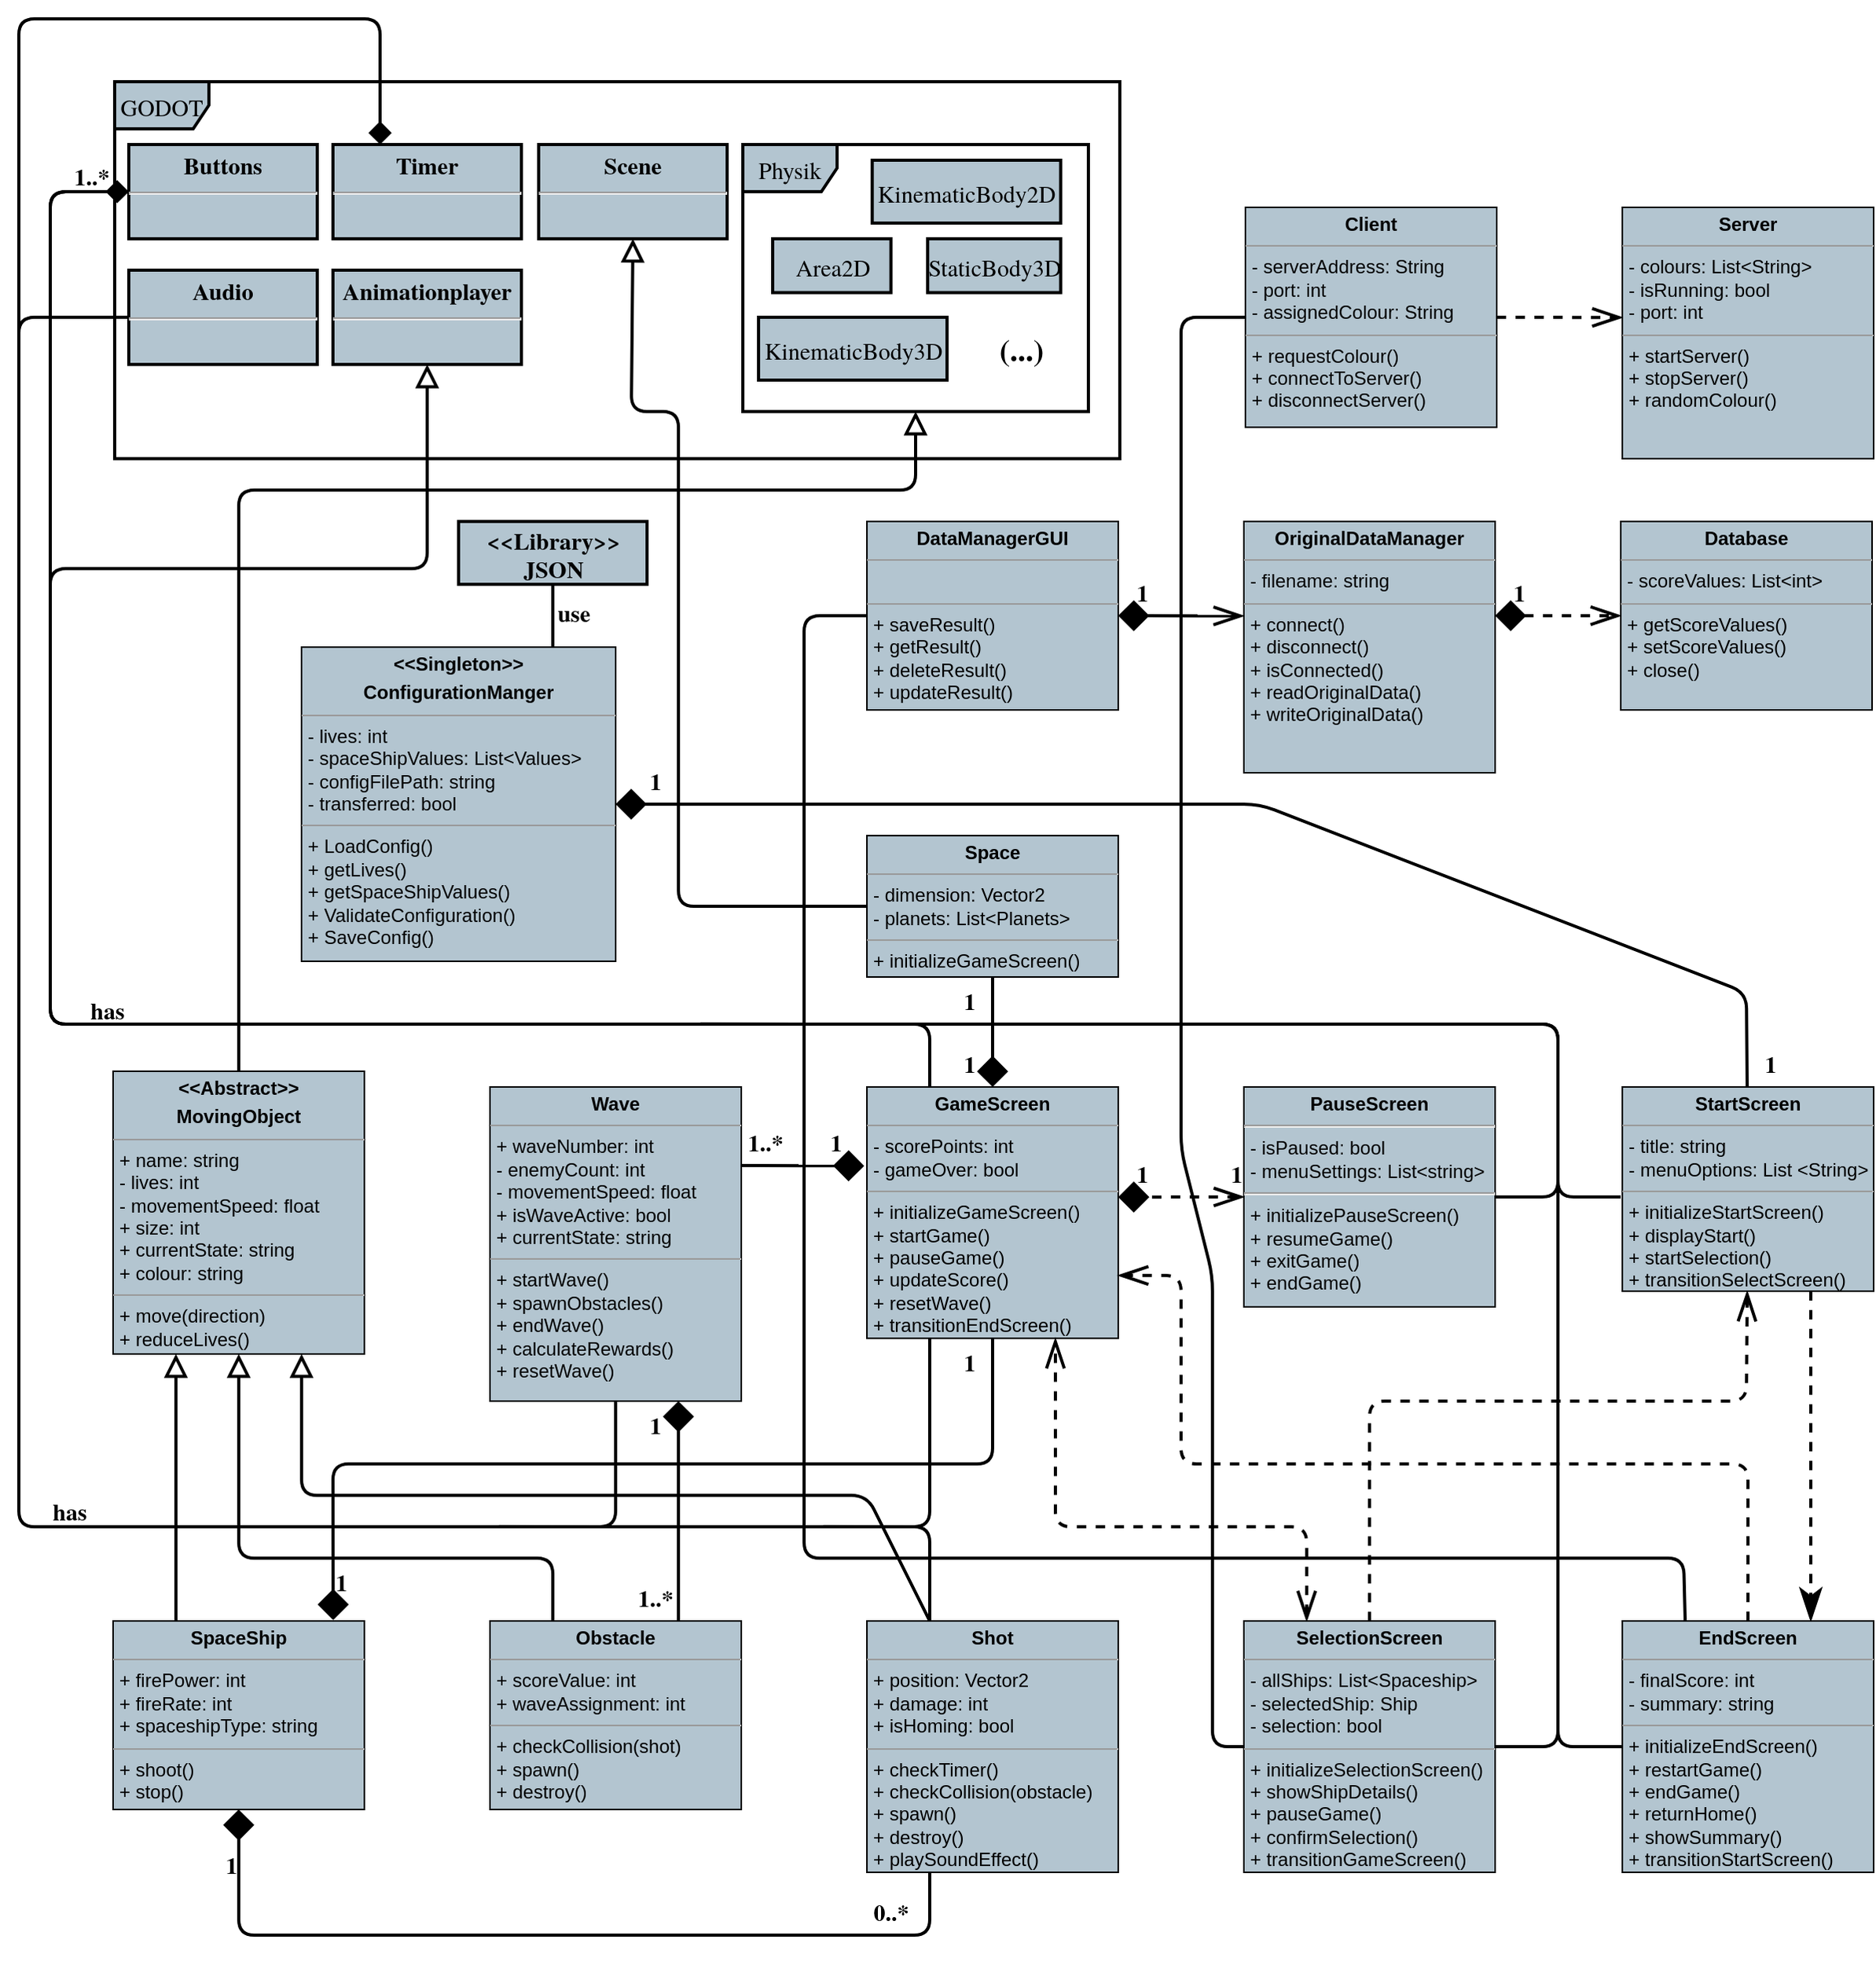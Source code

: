 <mxfile>
    <diagram id="O1C710dGgt9tuEfuA85E" name="Seite-1">
        <mxGraphModel dx="1326" dy="2043" grid="1" gridSize="10" guides="1" tooltips="1" connect="1" arrows="1" fold="1" page="1" pageScale="1" pageWidth="827" pageHeight="1169" background="#ffffff" math="0" shadow="0">
            <root>
                <mxCell id="0"/>
                <mxCell id="1" parent="0"/>
                <mxCell id="63" value="GODOT" style="shape=umlFrame;whiteSpace=wrap;html=1;strokeColor=#000000;strokeWidth=2;fontFamily=TeX Gyre Termes;fontSize=15;fontColor=#000000;fillColor=#b3c5d0;" parent="1" vertex="1">
                    <mxGeometry x="121" y="-680" width="640" height="240" as="geometry"/>
                </mxCell>
                <mxCell id="68" value="Physik" style="shape=umlFrame;whiteSpace=wrap;html=1;strokeColor=#000000;strokeWidth=2;fontFamily=TeX Gyre Termes;fontSize=15;fontColor=#000000;fillColor=#b3c5d0;" parent="63" vertex="1">
                    <mxGeometry x="400" y="40" width="220" height="170" as="geometry"/>
                </mxCell>
                <mxCell id="70" value="Area2D" style="html=1;strokeColor=#000000;strokeWidth=2;fontFamily=TeX Gyre Termes;fontSize=15;fontColor=#000000;fillColor=#b3c5d0;" parent="63" vertex="1">
                    <mxGeometry x="419.001" y="100.004" width="75.294" height="34.286" as="geometry"/>
                </mxCell>
                <mxCell id="72" value="StaticBody3D" style="html=1;strokeColor=#000000;strokeWidth=2;fontFamily=TeX Gyre Termes;fontSize=15;fontColor=#000000;fillColor=#b3c5d0;" parent="63" vertex="1">
                    <mxGeometry x="517.648" y="100.004" width="84.706" height="34.286" as="geometry"/>
                </mxCell>
                <mxCell id="77" value="&lt;font style=&quot;font-size: 20px;&quot;&gt;&lt;b&gt;(...)&lt;/b&gt;&lt;/font&gt;" style="text;html=1;align=center;verticalAlign=middle;resizable=0;points=[];autosize=1;strokeColor=none;fillColor=none;fontSize=15;fontFamily=TeX Gyre Termes;fontColor=#000000;" parent="63" vertex="1">
                    <mxGeometry x="552.345" y="149.997" width="50" height="40" as="geometry"/>
                </mxCell>
                <mxCell id="131" value="&lt;p style=&quot;margin: 4px 0px 0px; text-align: center;&quot;&gt;Buttons&lt;/p&gt;&lt;hr&gt;&lt;p style=&quot;margin:0px;margin-left:8px;&quot;&gt;&lt;br&gt;&lt;/p&gt;" style="verticalAlign=middle;align=center;overflow=fill;fontSize=15;fontFamily=TeX Gyre Termes;html=1;fillColor=#b3c5d0;strokeColor=#000000;fontColor=#000000;strokeWidth=2;fontStyle=1" parent="63" vertex="1">
                    <mxGeometry x="9" y="40" width="120" height="60" as="geometry"/>
                </mxCell>
                <mxCell id="129" value="&lt;p style=&quot;margin: 4px 0px 0px; text-align: center;&quot;&gt;Timer&lt;/p&gt;&lt;hr&gt;&lt;p style=&quot;margin:0px;margin-left:8px;&quot;&gt;&lt;br&gt;&lt;/p&gt;" style="verticalAlign=middle;align=center;overflow=fill;fontSize=15;fontFamily=TeX Gyre Termes;html=1;fillColor=#b3c5d0;strokeColor=#000000;fontColor=#000000;strokeWidth=2;fontStyle=1" parent="63" vertex="1">
                    <mxGeometry x="139" y="40" width="120" height="60" as="geometry"/>
                </mxCell>
                <mxCell id="128" value="&lt;p style=&quot;margin: 4px 0px 0px; text-align: center;&quot;&gt;Scene&lt;br&gt;&lt;/p&gt;&lt;hr&gt;&lt;p style=&quot;margin:0px;margin-left:8px;&quot;&gt;&lt;br&gt;&lt;/p&gt;" style="verticalAlign=middle;align=center;overflow=fill;fontSize=15;fontFamily=TeX Gyre Termes;html=1;fillColor=#b3c5d0;strokeColor=#000000;fontColor=#000000;strokeWidth=2;fontStyle=1" parent="63" vertex="1">
                    <mxGeometry x="270" y="40" width="120" height="60" as="geometry"/>
                </mxCell>
                <mxCell id="130" value="&lt;p style=&quot;margin: 4px 0px 0px; text-align: center;&quot;&gt;Audio&lt;/p&gt;&lt;hr&gt;&lt;p style=&quot;margin:0px;margin-left:8px;&quot;&gt;&lt;br&gt;&lt;/p&gt;" style="verticalAlign=middle;align=center;overflow=fill;fontSize=15;fontFamily=TeX Gyre Termes;html=1;fillColor=#b3c5d0;strokeColor=#000000;fontColor=#000000;strokeWidth=2;fontStyle=1" parent="63" vertex="1">
                    <mxGeometry x="9" y="120" width="120" height="60" as="geometry"/>
                </mxCell>
                <mxCell id="69" value="KinematicBody2D" style="html=1;strokeColor=#000000;strokeWidth=2;fontFamily=TeX Gyre Termes;fontSize=15;fontColor=#000000;fillColor=#b3c5d0;" parent="63" vertex="1">
                    <mxGeometry x="482.35" y="50" width="120" height="40" as="geometry"/>
                </mxCell>
                <mxCell id="74" value="KinematicBody3D" style="html=1;strokeColor=#000000;strokeWidth=2;fontFamily=TeX Gyre Termes;fontSize=15;fontColor=#000000;fillColor=#b3c5d0;" parent="63" vertex="1">
                    <mxGeometry x="410" y="150" width="120" height="40" as="geometry"/>
                </mxCell>
                <mxCell id="127" value="&lt;p style=&quot;margin: 4px 0px 0px; text-align: center;&quot;&gt;Animationplayer&lt;/p&gt;&lt;hr&gt;&lt;p style=&quot;margin:0px;margin-left:8px;&quot;&gt;&lt;br&gt;&lt;/p&gt;" style="verticalAlign=middle;align=center;overflow=fill;fontSize=15;fontFamily=TeX Gyre Termes;html=1;fillColor=#b3c5d0;strokeColor=#000000;fontColor=#000000;strokeWidth=2;fontStyle=1" parent="63" vertex="1">
                    <mxGeometry x="139" y="120" width="120" height="60" as="geometry"/>
                </mxCell>
                <mxCell id="18" style="edgeStyle=none;html=1;entryX=0.25;entryY=1;entryDx=0;entryDy=0;strokeColor=#000000;fontColor=#000000;endArrow=block;endFill=0;strokeWidth=2;endSize=10;exitX=0.25;exitY=0;exitDx=0;exitDy=0;" parent="1" source="14" target="16" edge="1">
                    <mxGeometry relative="1" as="geometry">
                        <Array as="points">
                            <mxPoint x="160" y="240"/>
                        </Array>
                    </mxGeometry>
                </mxCell>
                <mxCell id="56" style="edgeStyle=none;html=1;exitX=0.876;exitY=-0.005;exitDx=0;exitDy=0;entryX=0.5;entryY=1;entryDx=0;entryDy=0;strokeColor=#000000;strokeWidth=2;fontFamily=TeX Gyre Termes;fontSize=15;fontColor=#000000;startArrow=diamond;startFill=1;endArrow=none;endFill=0;startSize=15;endSize=15;exitPerimeter=0;" parent="1" source="14" target="39" edge="1">
                    <mxGeometry relative="1" as="geometry">
                        <Array as="points">
                            <mxPoint x="260" y="200"/>
                            <mxPoint x="680" y="200"/>
                        </Array>
                    </mxGeometry>
                </mxCell>
                <mxCell id="14" value="&lt;p style=&quot;margin:0px;margin-top:4px;text-align:center;&quot;&gt;&lt;b&gt;SpaceShip&lt;/b&gt;&lt;/p&gt;&lt;hr size=&quot;1&quot;&gt;&lt;p style=&quot;margin:0px;margin-left:4px;&quot;&gt;&lt;span style=&quot;background-color: initial;&quot;&gt;+ firePower: int&lt;/span&gt;&lt;br&gt;&lt;/p&gt;&lt;p style=&quot;margin:0px;margin-left:4px;&quot;&gt;+ fireRate: int&lt;/p&gt;&lt;p style=&quot;margin:0px;margin-left:4px;&quot;&gt;+ spaceshipType: string&lt;/p&gt;&lt;hr size=&quot;1&quot;&gt;&lt;p style=&quot;margin:0px;margin-left:4px;&quot;&gt;&lt;span style=&quot;background-color: initial;&quot;&gt;+ shoot()&lt;/span&gt;&lt;br&gt;&lt;/p&gt;&lt;p style=&quot;margin:0px;margin-left:4px;&quot;&gt;+ stop()&lt;/p&gt;&lt;p style=&quot;margin:0px;margin-left:4px;&quot;&gt;&lt;br&gt;&lt;/p&gt;" style="verticalAlign=top;align=left;overflow=fill;fontSize=12;fontFamily=Helvetica;html=1;strokeColor=#000000;fontColor=#000000;fillColor=#b3c5d0;" parent="1" vertex="1">
                    <mxGeometry x="120" y="300" width="160" height="120" as="geometry"/>
                </mxCell>
                <mxCell id="94" style="edgeStyle=none;html=1;strokeColor=#000000;strokeWidth=2;fontFamily=Helvetica;fontSize=11;fontColor=#000000;startArrow=none;startFill=0;endArrow=block;endFill=0;startSize=15;endSize=10;" parent="1" source="16" target="68" edge="1">
                    <mxGeometry relative="1" as="geometry">
                        <mxPoint x="590" y="-410" as="targetPoint"/>
                        <Array as="points">
                            <mxPoint x="200" y="-420"/>
                            <mxPoint x="631" y="-420"/>
                        </Array>
                    </mxGeometry>
                </mxCell>
                <mxCell id="16" value="&lt;p style=&quot;margin:0px;margin-top:4px;text-align:center;&quot;&gt;&lt;b&gt;&amp;lt;&amp;lt;Abstract&amp;gt;&amp;gt;&lt;/b&gt;&lt;/p&gt;&lt;p style=&quot;margin:0px;margin-top:4px;text-align:center;&quot;&gt;&lt;b&gt;MovingObject&lt;/b&gt;&lt;b&gt;&lt;br&gt;&lt;/b&gt;&lt;/p&gt;&lt;hr size=&quot;1&quot;&gt;&lt;p style=&quot;margin:0px;margin-left:4px;&quot;&gt;+ name: string&lt;/p&gt;&lt;p style=&quot;margin:0px;margin-left:4px;&quot;&gt;- lives: int&lt;/p&gt;&lt;p style=&quot;margin:0px;margin-left:4px;&quot;&gt;- movementSpeed: float&lt;/p&gt;&lt;p style=&quot;margin:0px;margin-left:4px;&quot;&gt;+ size: int&lt;/p&gt;&lt;p style=&quot;margin:0px;margin-left:4px;&quot;&gt;+ currentState: string&lt;/p&gt;&lt;p style=&quot;margin:0px;margin-left:4px;&quot;&gt;+ colour: string&lt;/p&gt;&lt;hr size=&quot;1&quot;&gt;&lt;p style=&quot;margin:0px;margin-left:4px;&quot;&gt;+ move(direction)&lt;/p&gt;&lt;p style=&quot;margin:0px;margin-left:4px;&quot;&gt;+ reduceLives()&lt;/p&gt;" style="verticalAlign=top;align=left;overflow=fill;fontSize=12;fontFamily=Helvetica;html=1;strokeColor=#000000;fontColor=#000000;fillColor=#b3c5d0;" parent="1" vertex="1">
                    <mxGeometry x="120" y="-50" width="160" height="180" as="geometry"/>
                </mxCell>
                <mxCell id="38" style="edgeStyle=none;html=1;exitX=0.75;exitY=0;exitDx=0;exitDy=0;entryX=0.75;entryY=1;entryDx=0;entryDy=0;strokeColor=#000000;strokeWidth=2;fontFamily=TeX Gyre Termes;fontSize=15;fontColor=#000000;endArrow=diamond;endFill=1;startSize=6;endSize=15;" parent="1" source="19" target="25" edge="1">
                    <mxGeometry relative="1" as="geometry"/>
                </mxCell>
                <mxCell id="19" value="&lt;p style=&quot;margin:0px;margin-top:4px;text-align:center;&quot;&gt;&lt;b&gt;Obstacle&lt;/b&gt;&lt;/p&gt;&lt;hr size=&quot;1&quot;&gt;&lt;p style=&quot;margin:0px;margin-left:4px;&quot;&gt;&lt;span style=&quot;background-color: initial;&quot;&gt;+ scoreValue: int&lt;br&gt;&lt;/span&gt;&lt;/p&gt;&lt;p style=&quot;margin:0px;margin-left:4px;&quot;&gt;&lt;span style=&quot;background-color: initial;&quot;&gt;+ waveAssignment: int&lt;/span&gt;&lt;/p&gt;&lt;hr size=&quot;1&quot;&gt;&lt;p style=&quot;margin:0px;margin-left:4px;&quot;&gt;&lt;span style=&quot;background-color: initial;&quot;&gt;+ checkCollision(shot)&lt;/span&gt;&lt;/p&gt;&lt;p style=&quot;margin:0px;margin-left:4px;&quot;&gt;+ spawn()&lt;/p&gt;&lt;p style=&quot;margin:0px;margin-left:4px;&quot;&gt;+ destroy()&lt;/p&gt;" style="verticalAlign=top;align=left;overflow=fill;fontSize=12;fontFamily=Helvetica;html=1;strokeColor=#000000;fontColor=#000000;fillColor=#b3c5d0;" parent="1" vertex="1">
                    <mxGeometry x="360" y="300" width="160" height="120" as="geometry"/>
                </mxCell>
                <mxCell id="20" style="edgeStyle=none;html=1;entryX=0.5;entryY=1;entryDx=0;entryDy=0;strokeColor=#000000;fontColor=#000000;endArrow=block;endFill=0;strokeWidth=2;endSize=10;exitX=0.25;exitY=0;exitDx=0;exitDy=0;" parent="1" source="19" target="16" edge="1">
                    <mxGeometry relative="1" as="geometry">
                        <mxPoint x="340" y="290" as="sourcePoint"/>
                        <mxPoint x="460" y="140" as="targetPoint"/>
                        <Array as="points">
                            <mxPoint x="400" y="260"/>
                            <mxPoint x="200" y="260"/>
                        </Array>
                    </mxGeometry>
                </mxCell>
                <mxCell id="22" style="edgeStyle=none;html=1;entryX=0.75;entryY=1;entryDx=0;entryDy=0;strokeColor=#000000;strokeWidth=2;fontColor=#000000;endArrow=block;endFill=0;endSize=10;exitX=0.25;exitY=0;exitDx=0;exitDy=0;" parent="1" source="21" target="16" edge="1">
                    <mxGeometry relative="1" as="geometry">
                        <Array as="points">
                            <mxPoint x="600" y="220"/>
                            <mxPoint x="440" y="220"/>
                            <mxPoint x="240" y="220"/>
                        </Array>
                    </mxGeometry>
                </mxCell>
                <mxCell id="23" style="edgeStyle=none;html=1;exitX=0.25;exitY=1;exitDx=0;exitDy=0;entryX=0.5;entryY=1;entryDx=0;entryDy=0;strokeColor=#000000;strokeWidth=2;fontColor=#000000;endArrow=diamond;endFill=1;endSize=15;startSize=6;" parent="1" source="21" target="14" edge="1">
                    <mxGeometry relative="1" as="geometry">
                        <Array as="points">
                            <mxPoint x="640" y="500"/>
                            <mxPoint x="200" y="500"/>
                            <mxPoint x="200" y="450"/>
                        </Array>
                    </mxGeometry>
                </mxCell>
                <mxCell id="102" style="edgeStyle=none;html=1;exitX=0.25;exitY=0;exitDx=0;exitDy=0;entryX=0.25;entryY=0;entryDx=0;entryDy=0;strokeColor=#000000;strokeWidth=2;fontFamily=Helvetica;fontSize=11;fontColor=#000000;startArrow=none;startFill=0;endArrow=diamond;endFill=1;startSize=15;endSize=10;" parent="1" source="21" target="129" edge="1">
                    <mxGeometry relative="1" as="geometry">
                        <Array as="points">
                            <mxPoint x="640" y="240"/>
                            <mxPoint x="60" y="240"/>
                            <mxPoint x="60" y="-720"/>
                            <mxPoint x="290" y="-720"/>
                        </Array>
                        <mxPoint x="320" y="-640" as="targetPoint"/>
                    </mxGeometry>
                </mxCell>
                <mxCell id="21" value="&lt;p style=&quot;margin:0px;margin-top:4px;text-align:center;&quot;&gt;&lt;b&gt;Shot&lt;/b&gt;&lt;/p&gt;&lt;hr size=&quot;1&quot;&gt;&lt;p style=&quot;margin:0px;margin-left:4px;&quot;&gt;&lt;span style=&quot;background-color: initial;&quot;&gt;+ position: Vector2&lt;br&gt;&lt;/span&gt;&lt;/p&gt;&lt;p style=&quot;margin:0px;margin-left:4px;&quot;&gt;&lt;span style=&quot;background-color: initial;&quot;&gt;+ damage: int&lt;/span&gt;&lt;/p&gt;&lt;p style=&quot;margin:0px;margin-left:4px;&quot;&gt;+ isHoming: bool&lt;/p&gt;&lt;hr size=&quot;1&quot;&gt;&lt;p style=&quot;margin:0px;margin-left:4px;&quot;&gt;&lt;span style=&quot;background-color: initial;&quot;&gt;+ checkTimer()&lt;/span&gt;&lt;/p&gt;&lt;p style=&quot;margin:0px;margin-left:4px;&quot;&gt;&lt;span style=&quot;background-color: initial;&quot;&gt;+ checkCollision(obstacle)&lt;/span&gt;&lt;/p&gt;&lt;p style=&quot;margin:0px;margin-left:4px;&quot;&gt;+ spawn()&lt;/p&gt;&lt;p style=&quot;margin:0px;margin-left:4px;&quot;&gt;+ destroy()&lt;/p&gt;&lt;p style=&quot;margin:0px;margin-left:4px;&quot;&gt;+ playSoundEffect()&lt;/p&gt;" style="verticalAlign=top;align=left;overflow=fill;fontSize=12;fontFamily=Helvetica;html=1;strokeColor=#000000;fontColor=#000000;fillColor=#b3c5d0;" parent="1" vertex="1">
                    <mxGeometry x="600" y="300" width="160" height="160" as="geometry"/>
                </mxCell>
                <mxCell id="54" style="edgeStyle=none;html=1;exitX=1;exitY=0.25;exitDx=0;exitDy=0;entryX=-0.011;entryY=0.314;entryDx=0;entryDy=0;entryPerimeter=0;strokeColor=#000000;strokeWidth=2;fontFamily=TeX Gyre Termes;fontSize=15;fontColor=#000000;startArrow=none;startFill=0;endArrow=diamond;endFill=1;startSize=15;endSize=15;" parent="1" source="25" target="39" edge="1">
                    <mxGeometry relative="1" as="geometry"/>
                </mxCell>
                <mxCell id="111" style="edgeStyle=none;html=1;entryX=0.527;entryY=0.941;entryDx=0;entryDy=0;entryPerimeter=0;endArrow=none;strokeColor=#000000;fontColor=#000000;strokeWidth=2;startArrow=none;startFill=0;endFill=0;startSize=15;endSize=10;" parent="1" source="25" target="102" edge="1">
                    <mxGeometry relative="1" as="geometry">
                        <Array as="points">
                            <mxPoint x="440" y="240"/>
                        </Array>
                    </mxGeometry>
                </mxCell>
                <mxCell id="25" value="&lt;p style=&quot;margin:0px;margin-top:4px;text-align:center;&quot;&gt;&lt;b&gt;Wave&lt;/b&gt;&lt;/p&gt;&lt;hr size=&quot;1&quot;&gt;&lt;p style=&quot;margin:0px;margin-left:4px;&quot;&gt;&lt;span style=&quot;background-color: initial;&quot;&gt;+ waveNumber: int&lt;/span&gt;&lt;/p&gt;&lt;p style=&quot;margin:0px;margin-left:4px;&quot;&gt;&lt;span style=&quot;background-color: initial;&quot;&gt;- enemyCount: int&lt;/span&gt;&lt;br&gt;&lt;/p&gt;&lt;p style=&quot;margin:0px;margin-left:4px;&quot;&gt;- movementSpeed: float&lt;/p&gt;&lt;p style=&quot;margin:0px;margin-left:4px;&quot;&gt;+ isWaveActive: bool&lt;/p&gt;&lt;p style=&quot;margin:0px;margin-left:4px;&quot;&gt;+ currentState: string&lt;/p&gt;&lt;hr size=&quot;1&quot;&gt;&lt;p style=&quot;margin:0px;margin-left:4px;&quot;&gt;+ startWave()&lt;/p&gt;&lt;p style=&quot;margin:0px;margin-left:4px;&quot;&gt;+ spawnObstacles()&lt;/p&gt;&lt;p style=&quot;margin:0px;margin-left:4px;&quot;&gt;+ endWave()&lt;/p&gt;&lt;p style=&quot;margin:0px;margin-left:4px;&quot;&gt;+&amp;nbsp;calculateRewards()&lt;/p&gt;&lt;p style=&quot;margin:0px;margin-left:4px;&quot;&gt;+ resetWave()&lt;/p&gt;" style="verticalAlign=top;align=left;overflow=fill;fontSize=12;fontFamily=Helvetica;html=1;strokeColor=#000000;fontColor=#000000;fillColor=#b3c5d0;" parent="1" vertex="1">
                    <mxGeometry x="360" y="-40" width="160" height="200" as="geometry"/>
                </mxCell>
                <mxCell id="34" value="&lt;font style=&quot;font-size: 15px;&quot;&gt;1..*&lt;/font&gt;" style="text;html=1;align=center;verticalAlign=middle;resizable=0;points=[];autosize=1;strokeColor=none;fillColor=none;fontColor=#000000;fontFamily=TeX Gyre Termes;fontStyle=1;strokeWidth=14;" parent="1" vertex="1">
                    <mxGeometry x="440" y="270" width="50" height="30" as="geometry"/>
                </mxCell>
                <mxCell id="35" value="&lt;font style=&quot;font-size: 15px;&quot;&gt;0..*&lt;/font&gt;" style="text;html=1;align=center;verticalAlign=middle;resizable=0;points=[];autosize=1;strokeColor=none;fillColor=none;fontColor=#000000;fontFamily=TeX Gyre Termes;fontStyle=1;strokeWidth=14;" parent="1" vertex="1">
                    <mxGeometry x="590" y="470" width="50" height="30" as="geometry"/>
                </mxCell>
                <mxCell id="36" value="&lt;font style=&quot;font-size: 15px;&quot;&gt;1&lt;/font&gt;" style="text;html=1;align=center;verticalAlign=middle;resizable=0;points=[];autosize=1;strokeColor=none;fillColor=none;fontColor=#000000;fontFamily=TeX Gyre Termes;fontStyle=1;strokeWidth=14;" parent="1" vertex="1">
                    <mxGeometry x="180" y="440" width="30" height="30" as="geometry"/>
                </mxCell>
                <mxCell id="100" style="edgeStyle=none;html=1;exitX=0.25;exitY=0;exitDx=0;exitDy=0;entryX=0.414;entryY=0.828;entryDx=0;entryDy=0;entryPerimeter=0;strokeColor=#000000;strokeWidth=2;fontFamily=TeX Gyre Termes;fontSize=12;fontColor=#000000;startArrow=none;startFill=0;endArrow=none;endFill=0;startSize=15;endSize=15;" parent="1" source="39" target="97" edge="1">
                    <mxGeometry relative="1" as="geometry">
                        <Array as="points">
                            <mxPoint x="640" y="-80"/>
                        </Array>
                    </mxGeometry>
                </mxCell>
                <mxCell id="112" style="edgeStyle=none;html=1;exitX=0.25;exitY=1;exitDx=0;exitDy=0;entryX=0.883;entryY=0.941;entryDx=0;entryDy=0;entryPerimeter=0;endArrow=none;strokeColor=#000000;fontColor=#000000;strokeWidth=2;startArrow=none;startFill=0;endFill=0;startSize=15;endSize=10;" parent="1" source="39" target="102" edge="1">
                    <mxGeometry relative="1" as="geometry">
                        <Array as="points">
                            <mxPoint x="640" y="240"/>
                        </Array>
                    </mxGeometry>
                </mxCell>
                <mxCell id="39" value="&lt;p style=&quot;margin:0px;margin-top:4px;text-align:center;&quot;&gt;&lt;b&gt;GameScreen&lt;/b&gt;&lt;/p&gt;&lt;hr size=&quot;1&quot;&gt;&lt;p style=&quot;margin:0px;margin-left:4px;&quot;&gt;- scorePoints: int&lt;/p&gt;&lt;p style=&quot;margin:0px;margin-left:4px;&quot;&gt;- gameOver: bool&lt;/p&gt;&lt;hr size=&quot;1&quot;&gt;&lt;p style=&quot;margin:0px;margin-left:4px;&quot;&gt;+ initializeGameScreen()&lt;/p&gt;&lt;p style=&quot;margin:0px;margin-left:4px;&quot;&gt;+ startGame()&lt;/p&gt;&lt;p style=&quot;margin:0px;margin-left:4px;&quot;&gt;+ pauseGame()&lt;/p&gt;&lt;p style=&quot;margin:0px;margin-left:4px;&quot;&gt;+&amp;nbsp;updateScore()&lt;/p&gt;&lt;p style=&quot;margin:0px;margin-left:4px;&quot;&gt;+ resetWave()&lt;/p&gt;&lt;p style=&quot;margin:0px;margin-left:4px;&quot;&gt;+ transitionEndScreen()&lt;br&gt;&lt;/p&gt;" style="verticalAlign=top;align=left;overflow=fill;fontSize=12;fontFamily=Helvetica;html=1;strokeColor=#000000;fontColor=#000000;fillColor=#b3c5d0;" parent="1" vertex="1">
                    <mxGeometry x="600" y="-40" width="160" height="160" as="geometry"/>
                </mxCell>
                <mxCell id="53" style="edgeStyle=none;html=1;entryX=0.5;entryY=0;entryDx=0;entryDy=0;strokeColor=#000000;strokeWidth=2;fontFamily=TeX Gyre Termes;fontSize=15;fontColor=#000000;startArrow=none;startFill=0;endArrow=diamond;endFill=1;startSize=15;endSize=15;" parent="1" source="40" target="39" edge="1">
                    <mxGeometry relative="1" as="geometry"/>
                </mxCell>
                <mxCell id="92" style="edgeStyle=none;html=1;entryX=0.5;entryY=1;entryDx=0;entryDy=0;strokeColor=#000000;strokeWidth=2;fontFamily=Helvetica;fontSize=11;fontColor=#000000;startArrow=none;startFill=0;endArrow=block;endFill=0;startSize=15;endSize=10;exitX=0;exitY=0.5;exitDx=0;exitDy=0;" parent="1" source="40" target="128" edge="1">
                    <mxGeometry relative="1" as="geometry">
                        <Array as="points">
                            <mxPoint x="480" y="-155"/>
                            <mxPoint x="480" y="-470"/>
                            <mxPoint x="450" y="-470"/>
                        </Array>
                        <mxPoint x="451.651" y="-510" as="targetPoint"/>
                    </mxGeometry>
                </mxCell>
                <mxCell id="40" value="&lt;p style=&quot;margin:0px;margin-top:4px;text-align:center;&quot;&gt;&lt;b&gt;Space&lt;/b&gt;&lt;/p&gt;&lt;hr size=&quot;1&quot;&gt;&lt;p style=&quot;margin:0px;margin-left:4px;&quot;&gt;- dimension: Vector2&lt;/p&gt;&lt;p style=&quot;margin:0px;margin-left:4px;&quot;&gt;- planets: List&amp;lt;Planets&amp;gt;&lt;br&gt;&lt;/p&gt;&lt;hr size=&quot;1&quot;&gt;&lt;p style=&quot;margin:0px;margin-left:4px;&quot;&gt;+ initializeGameScreen()&lt;/p&gt;&lt;p style=&quot;margin:0px;margin-left:4px;&quot;&gt;&lt;br&gt;&lt;/p&gt;" style="verticalAlign=top;align=left;overflow=fill;fontSize=12;fontFamily=Helvetica;html=1;strokeColor=#000000;fontColor=#000000;fillColor=#b3c5d0;" parent="1" vertex="1">
                    <mxGeometry x="600" y="-200" width="160" height="90" as="geometry"/>
                </mxCell>
                <mxCell id="46" style="html=1;exitX=1;exitY=0.5;exitDx=0;exitDy=0;entryX=-0.001;entryY=0.376;entryDx=0;entryDy=0;strokeColor=#000000;strokeWidth=2;fontFamily=TeX Gyre Termes;fontSize=15;fontColor=#000000;endArrow=openThin;endFill=0;startSize=15;endSize=15;startArrow=diamond;startFill=1;entryPerimeter=0;" parent="1" source="41" target="42" edge="1">
                    <mxGeometry relative="1" as="geometry"/>
                </mxCell>
                <mxCell id="109" style="edgeStyle=none;html=1;exitX=0;exitY=0.5;exitDx=0;exitDy=0;entryX=0.25;entryY=0;entryDx=0;entryDy=0;strokeColor=#000000;strokeWidth=2;fontFamily=TeX Gyre Termes;fontSize=12;fontColor=#000000;startArrow=none;startFill=0;endArrow=none;endFill=0;startSize=15;endSize=15;" parent="1" source="41" target="80" edge="1">
                    <mxGeometry relative="1" as="geometry">
                        <Array as="points">
                            <mxPoint x="560" y="-340"/>
                            <mxPoint x="560" y="260"/>
                            <mxPoint x="1120" y="260"/>
                        </Array>
                    </mxGeometry>
                </mxCell>
                <mxCell id="41" value="&lt;p style=&quot;margin:0px;margin-top:4px;text-align:center;&quot;&gt;&lt;b&gt;DataManagerGUI&lt;/b&gt;&lt;/p&gt;&lt;hr size=&quot;1&quot;&gt;&lt;p style=&quot;margin:0px;margin-left:4px;&quot;&gt;&lt;br&gt;&lt;/p&gt;&lt;hr size=&quot;1&quot;&gt;&lt;p style=&quot;margin:0px;margin-left:4px;&quot;&gt;+ saveResult()&lt;/p&gt;&lt;p style=&quot;margin:0px;margin-left:4px;&quot;&gt;+ getResult()&lt;/p&gt;&lt;p style=&quot;margin:0px;margin-left:4px;&quot;&gt;+ deleteResult()&lt;/p&gt;&lt;p style=&quot;margin:0px;margin-left:4px;&quot;&gt;+ updateResult()&lt;/p&gt;" style="verticalAlign=top;align=left;overflow=fill;fontSize=12;fontFamily=Helvetica;html=1;strokeColor=#000000;fontColor=#000000;fillColor=#b3c5d0;" parent="1" vertex="1">
                    <mxGeometry x="600" y="-400" width="160" height="120" as="geometry"/>
                </mxCell>
                <mxCell id="44" style="edgeStyle=none;html=1;exitX=1;exitY=0.375;exitDx=0;exitDy=0;entryX=0;entryY=0.5;entryDx=0;entryDy=0;strokeColor=#000000;strokeWidth=2;fontFamily=TeX Gyre Termes;fontSize=15;fontColor=#000000;endArrow=openThin;endFill=0;startSize=15;endSize=15;dashed=1;startArrow=diamond;startFill=1;exitPerimeter=0;" parent="1" source="42" target="43" edge="1">
                    <mxGeometry relative="1" as="geometry"/>
                </mxCell>
                <mxCell id="42" value="&lt;p style=&quot;margin:0px;margin-top:4px;text-align:center;&quot;&gt;&lt;b&gt;OriginalDataManager&lt;/b&gt;&lt;/p&gt;&lt;hr size=&quot;1&quot;&gt;&lt;p style=&quot;margin:0px;margin-left:4px;&quot;&gt;- filename: string&lt;/p&gt;&lt;hr size=&quot;1&quot;&gt;&lt;p style=&quot;margin:0px;margin-left:4px;&quot;&gt;+ connect()&lt;/p&gt;&lt;p style=&quot;margin:0px;margin-left:4px;&quot;&gt;+ disconnect()&lt;/p&gt;&lt;p style=&quot;margin:0px;margin-left:4px;&quot;&gt;+ isConnected()&lt;/p&gt;&lt;p style=&quot;margin:0px;margin-left:4px;&quot;&gt;+ readOriginalData()&lt;/p&gt;&lt;p style=&quot;margin:0px;margin-left:4px;&quot;&gt;+ writeOriginalData()&lt;/p&gt;" style="verticalAlign=top;align=left;overflow=fill;fontSize=12;fontFamily=Helvetica;html=1;strokeColor=#000000;fontColor=#000000;fillColor=#b3c5d0;" parent="1" vertex="1">
                    <mxGeometry x="840" y="-400" width="160" height="160" as="geometry"/>
                </mxCell>
                <mxCell id="43" value="&lt;p style=&quot;margin:0px;margin-top:4px;text-align:center;&quot;&gt;&lt;b&gt;Database&lt;/b&gt;&lt;/p&gt;&lt;hr size=&quot;1&quot;&gt;&lt;p style=&quot;margin:0px;margin-left:4px;&quot;&gt;- scoreValues: List&amp;lt;int&amp;gt;&lt;/p&gt;&lt;hr size=&quot;1&quot;&gt;&lt;p style=&quot;margin:0px;margin-left:4px;&quot;&gt;+ getScoreValues()&lt;/p&gt;&lt;p style=&quot;margin:0px;margin-left:4px;&quot;&gt;+ setScoreValues()&lt;/p&gt;&lt;p style=&quot;margin:0px;margin-left:4px;&quot;&gt;+ close()&lt;/p&gt;" style="verticalAlign=top;align=left;overflow=fill;fontSize=12;fontFamily=Helvetica;html=1;strokeColor=#000000;fontColor=#000000;fillColor=#b3c5d0;" parent="1" vertex="1">
                    <mxGeometry x="1080" y="-400" width="160" height="120" as="geometry"/>
                </mxCell>
                <mxCell id="50" style="edgeStyle=none;html=1;strokeColor=#000000;strokeWidth=2;fontFamily=TeX Gyre Termes;fontSize=15;fontColor=#000000;startArrow=openThin;startFill=0;endArrow=diamond;endFill=1;startSize=15;endSize=15;entryX=1;entryY=0.438;entryDx=0;entryDy=0;entryPerimeter=0;dashed=1;" parent="1" source="49" target="39" edge="1">
                    <mxGeometry relative="1" as="geometry">
                        <mxPoint x="770" y="50" as="targetPoint"/>
                    </mxGeometry>
                </mxCell>
                <mxCell id="95" style="edgeStyle=none;html=1;strokeColor=#000000;strokeWidth=2;fontFamily=Helvetica;fontSize=11;fontColor=#000000;startArrow=none;startFill=0;endArrow=none;endFill=0;startSize=15;endSize=10;" parent="1" source="49" edge="1">
                    <mxGeometry relative="1" as="geometry">
                        <Array as="points">
                            <mxPoint x="1040" y="30"/>
                            <mxPoint x="1040" y="-80"/>
                            <mxPoint x="80" y="-80"/>
                            <mxPoint x="80" y="-610"/>
                        </Array>
                        <mxPoint x="130" y="-610" as="targetPoint"/>
                    </mxGeometry>
                </mxCell>
                <mxCell id="49" value="&lt;p style=&quot;margin: 4px 0px 0px; text-align: center; font-size: 12px;&quot;&gt;&lt;b style=&quot;font-size: 12px;&quot;&gt;PauseScreen&lt;/b&gt;&lt;/p&gt;&lt;hr style=&quot;font-size: 12px;&quot;&gt;&lt;p style=&quot;margin: 0px 0px 0px 4px; font-size: 12px;&quot;&gt;- isPaused: bool&lt;/p&gt;&lt;p style=&quot;margin: 0px 0px 0px 4px; font-size: 12px;&quot;&gt;- menuSettings: List&amp;lt;string&amp;gt;&lt;/p&gt;&lt;hr style=&quot;font-size: 12px;&quot;&gt;&lt;p style=&quot;margin: 0px 0px 0px 4px; font-size: 12px;&quot;&gt;+ initializePauseScreen()&lt;/p&gt;&lt;p style=&quot;margin: 0px 0px 0px 4px; font-size: 12px;&quot;&gt;+ resumeGame()&lt;/p&gt;&lt;p style=&quot;margin: 0px 0px 0px 4px; font-size: 12px;&quot;&gt;+ exitGame()&lt;/p&gt;&lt;p style=&quot;margin: 0px 0px 0px 4px; font-size: 12px;&quot;&gt;+&amp;nbsp;endGame()&lt;/p&gt;" style="verticalAlign=top;align=left;overflow=fill;fontSize=12;fontFamily=Helvetica;html=1;strokeColor=#000000;fontColor=#000000;fillColor=#b3c5d0;" parent="1" vertex="1">
                    <mxGeometry x="840" y="-40" width="160" height="140" as="geometry"/>
                </mxCell>
                <mxCell id="51" value="&lt;font style=&quot;font-size: 15px;&quot;&gt;1&lt;/font&gt;" style="text;html=1;align=center;verticalAlign=middle;resizable=0;points=[];autosize=1;strokeColor=none;fillColor=none;fontColor=#000000;fontFamily=TeX Gyre Termes;fontStyle=1;strokeWidth=14;" parent="1" vertex="1">
                    <mxGeometry x="820" width="30" height="30" as="geometry"/>
                </mxCell>
                <mxCell id="52" value="&lt;font style=&quot;font-size: 15px;&quot;&gt;1&lt;/font&gt;" style="text;html=1;align=center;verticalAlign=middle;resizable=0;points=[];autosize=1;strokeColor=none;fillColor=none;fontColor=#000000;fontFamily=TeX Gyre Termes;fontStyle=1;strokeWidth=14;" parent="1" vertex="1">
                    <mxGeometry x="760" width="30" height="30" as="geometry"/>
                </mxCell>
                <mxCell id="57" value="&lt;font style=&quot;font-size: 15px;&quot;&gt;1&lt;/font&gt;" style="text;html=1;align=center;verticalAlign=middle;resizable=0;points=[];autosize=1;strokeColor=none;fillColor=none;fontColor=#000000;fontFamily=TeX Gyre Termes;fontStyle=1;strokeWidth=14;" parent="1" vertex="1">
                    <mxGeometry x="650" y="-110" width="30" height="30" as="geometry"/>
                </mxCell>
                <mxCell id="58" value="&lt;font style=&quot;font-size: 15px;&quot;&gt;1&lt;/font&gt;" style="text;html=1;align=center;verticalAlign=middle;resizable=0;points=[];autosize=1;strokeColor=none;fillColor=none;fontColor=#000000;fontFamily=TeX Gyre Termes;fontStyle=1;strokeWidth=14;" parent="1" vertex="1">
                    <mxGeometry x="650" y="120" width="30" height="30" as="geometry"/>
                </mxCell>
                <mxCell id="60" value="&lt;font style=&quot;font-size: 15px;&quot;&gt;1..*&lt;/font&gt;" style="text;html=1;align=center;verticalAlign=middle;resizable=0;points=[];autosize=1;strokeColor=none;fillColor=none;fontColor=#000000;fontFamily=TeX Gyre Termes;fontStyle=1;strokeWidth=14;" parent="1" vertex="1">
                    <mxGeometry x="510" y="-20" width="50" height="30" as="geometry"/>
                </mxCell>
                <mxCell id="61" value="&lt;font style=&quot;font-size: 15px;&quot;&gt;1&lt;/font&gt;" style="text;html=1;align=center;verticalAlign=middle;resizable=0;points=[];autosize=1;strokeColor=none;fillColor=none;fontColor=#000000;fontFamily=TeX Gyre Termes;fontStyle=1;strokeWidth=14;" parent="1" vertex="1">
                    <mxGeometry x="450" y="160" width="30" height="30" as="geometry"/>
                </mxCell>
                <mxCell id="82" style="edgeStyle=none;html=1;exitX=0.25;exitY=0;exitDx=0;exitDy=0;entryX=0.75;entryY=1;entryDx=0;entryDy=0;dashed=1;strokeColor=#000000;strokeWidth=2;fontFamily=TeX Gyre Termes;fontSize=20;fontColor=#000000;startArrow=openThin;startFill=0;endArrow=openThin;endFill=0;startSize=15;endSize=15;" parent="1" source="78" target="39" edge="1">
                    <mxGeometry relative="1" as="geometry">
                        <Array as="points">
                            <mxPoint x="880" y="240"/>
                            <mxPoint x="800" y="240"/>
                            <mxPoint x="720" y="240"/>
                        </Array>
                    </mxGeometry>
                </mxCell>
                <mxCell id="98" style="edgeStyle=none;html=1;entryX=0.96;entryY=0.99;entryDx=0;entryDy=0;entryPerimeter=0;strokeColor=#000000;strokeWidth=2;fontFamily=TeX Gyre Termes;fontSize=12;fontColor=#000000;startArrow=none;startFill=0;endArrow=none;endFill=0;startSize=15;endSize=15;" parent="1" source="78" target="97" edge="1">
                    <mxGeometry relative="1" as="geometry">
                        <Array as="points">
                            <mxPoint x="1040" y="380"/>
                        </Array>
                    </mxGeometry>
                </mxCell>
                <mxCell id="108" style="edgeStyle=none;html=1;entryX=0;entryY=0.5;entryDx=0;entryDy=0;strokeColor=#000000;strokeWidth=2;fontFamily=TeX Gyre Termes;fontSize=12;fontColor=#000000;startArrow=none;startFill=0;endArrow=none;endFill=0;startSize=15;endSize=15;" parent="1" source="78" target="105" edge="1">
                    <mxGeometry relative="1" as="geometry">
                        <Array as="points">
                            <mxPoint x="820" y="380"/>
                            <mxPoint x="820" y="80"/>
                            <mxPoint x="800"/>
                            <mxPoint x="800" y="-40"/>
                            <mxPoint x="800" y="-530"/>
                        </Array>
                    </mxGeometry>
                </mxCell>
                <mxCell id="78" value="&lt;p style=&quot;margin:0px;margin-top:4px;text-align:center;&quot;&gt;&lt;b&gt;SelectionScreen&lt;/b&gt;&lt;/p&gt;&lt;hr size=&quot;1&quot;&gt;&lt;p style=&quot;margin:0px;margin-left:4px;&quot;&gt;- allShips: List&amp;lt;Spaceship&amp;gt;&lt;/p&gt;&lt;p style=&quot;margin:0px;margin-left:4px;&quot;&gt;- selectedShip: Ship&lt;/p&gt;&lt;p style=&quot;margin:0px;margin-left:4px;&quot;&gt;- selection: bool&lt;/p&gt;&lt;hr size=&quot;1&quot;&gt;&lt;p style=&quot;margin:0px;margin-left:4px;&quot;&gt;+ initializeSelectionScreen()&lt;/p&gt;&lt;p style=&quot;margin:0px;margin-left:4px;&quot;&gt;+ showShipDetails()&lt;/p&gt;&lt;p style=&quot;margin:0px;margin-left:4px;&quot;&gt;+ pauseGame()&lt;/p&gt;&lt;p style=&quot;margin:0px;margin-left:4px;&quot;&gt;+&amp;nbsp;confirmSelection()&lt;/p&gt;&lt;p style=&quot;margin:0px;margin-left:4px;&quot;&gt;+ transitionGameScreen()&lt;/p&gt;" style="verticalAlign=top;align=left;overflow=fill;fontSize=12;fontFamily=Helvetica;html=1;strokeColor=#000000;fontColor=#000000;fillColor=#b3c5d0;" parent="1" vertex="1">
                    <mxGeometry x="840" y="300" width="160" height="160" as="geometry"/>
                </mxCell>
                <mxCell id="81" style="edgeStyle=none;html=1;entryX=0.5;entryY=0;entryDx=0;entryDy=0;strokeColor=#000000;strokeWidth=2;fontFamily=TeX Gyre Termes;fontSize=20;fontColor=#000000;startArrow=openThin;startFill=0;endArrow=none;endFill=0;startSize=15;endSize=15;dashed=1;" parent="1" source="79" target="78" edge="1">
                    <mxGeometry relative="1" as="geometry">
                        <Array as="points">
                            <mxPoint x="1160" y="160"/>
                            <mxPoint x="920" y="160"/>
                        </Array>
                    </mxGeometry>
                </mxCell>
                <mxCell id="84" style="edgeStyle=none;html=1;exitX=0.75;exitY=1;exitDx=0;exitDy=0;entryX=0.75;entryY=0;entryDx=0;entryDy=0;dashed=1;strokeColor=#000000;strokeWidth=2;fontFamily=TeX Gyre Termes;fontSize=20;fontColor=#000000;startArrow=none;startFill=0;endArrow=classicThin;endFill=1;startSize=15;endSize=15;" parent="1" source="79" target="80" edge="1">
                    <mxGeometry relative="1" as="geometry"/>
                </mxCell>
                <mxCell id="97" style="edgeStyle=none;html=1;entryX=0;entryY=0.5;entryDx=0;entryDy=0;strokeColor=#000000;strokeWidth=2;fontFamily=Helvetica;fontSize=11;fontColor=#000000;startArrow=none;startFill=0;endArrow=diamond;endFill=1;startSize=15;endSize=10;" parent="1" target="131" edge="1">
                    <mxGeometry relative="1" as="geometry">
                        <mxPoint x="1080" y="30" as="sourcePoint"/>
                        <Array as="points">
                            <mxPoint x="1040" y="30"/>
                            <mxPoint x="1040" y="-80"/>
                            <mxPoint x="80" y="-80"/>
                            <mxPoint x="80" y="-610"/>
                        </Array>
                        <mxPoint x="160" y="-620" as="targetPoint"/>
                    </mxGeometry>
                </mxCell>
                <mxCell id="79" value="&lt;p style=&quot;margin:0px;margin-top:4px;text-align:center;&quot;&gt;&lt;b&gt;StartScreen&lt;/b&gt;&lt;/p&gt;&lt;hr size=&quot;1&quot;&gt;&lt;p style=&quot;margin:0px;margin-left:4px;&quot;&gt;- title: string&lt;/p&gt;&lt;p style=&quot;margin:0px;margin-left:4px;&quot;&gt;- menuOptions: List &amp;lt;String&amp;gt;&lt;/p&gt;&lt;hr size=&quot;1&quot;&gt;&lt;p style=&quot;margin:0px;margin-left:4px;&quot;&gt;+ initializeStartScreen()&lt;/p&gt;&lt;p style=&quot;margin:0px;margin-left:4px;&quot;&gt;+ displayStart()&lt;/p&gt;&lt;p style=&quot;margin:0px;margin-left:4px;&quot;&gt;+ startSelection()&lt;/p&gt;&lt;p style=&quot;margin:0px;margin-left:4px;&quot;&gt;+ transitionSelectScreen()&lt;br&gt;&lt;/p&gt;" style="verticalAlign=top;align=left;overflow=fill;fontSize=12;fontFamily=Helvetica;html=1;strokeColor=#000000;fontColor=#000000;fillColor=#b3c5d0;" parent="1" vertex="1">
                    <mxGeometry x="1081" y="-40" width="160" height="130" as="geometry"/>
                </mxCell>
                <mxCell id="83" style="edgeStyle=none;html=1;exitX=0.5;exitY=0;exitDx=0;exitDy=0;entryX=1;entryY=0.75;entryDx=0;entryDy=0;dashed=1;strokeColor=#000000;strokeWidth=2;fontFamily=TeX Gyre Termes;fontSize=20;fontColor=#000000;startArrow=none;startFill=0;endArrow=openThin;endFill=0;startSize=15;endSize=15;" parent="1" source="80" target="39" edge="1">
                    <mxGeometry relative="1" as="geometry">
                        <Array as="points">
                            <mxPoint x="1161" y="200"/>
                            <mxPoint x="800" y="200"/>
                            <mxPoint x="800" y="80"/>
                        </Array>
                    </mxGeometry>
                </mxCell>
                <mxCell id="99" style="edgeStyle=none;html=1;entryX=0.96;entryY=0.992;entryDx=0;entryDy=0;entryPerimeter=0;strokeColor=#000000;strokeWidth=2;fontFamily=TeX Gyre Termes;fontSize=12;fontColor=#000000;startArrow=none;startFill=0;endArrow=none;endFill=0;startSize=15;endSize=15;" parent="1" source="80" target="97" edge="1">
                    <mxGeometry relative="1" as="geometry">
                        <Array as="points">
                            <mxPoint x="1040" y="380"/>
                        </Array>
                    </mxGeometry>
                </mxCell>
                <mxCell id="80" value="&lt;p style=&quot;margin:0px;margin-top:4px;text-align:center;&quot;&gt;&lt;b&gt;EndScreen&lt;/b&gt;&lt;/p&gt;&lt;hr size=&quot;1&quot;&gt;&lt;p style=&quot;margin:0px;margin-left:4px;&quot;&gt;- finalScore: int&lt;/p&gt;&lt;p style=&quot;margin:0px;margin-left:4px;&quot;&gt;- summary: string&lt;/p&gt;&lt;hr size=&quot;1&quot;&gt;&lt;p style=&quot;margin:0px;margin-left:4px;&quot;&gt;+ initializeEndScreen()&lt;/p&gt;&lt;p style=&quot;margin:0px;margin-left:4px;&quot;&gt;+ restartGame()&lt;/p&gt;&lt;p style=&quot;margin:0px;margin-left:4px;&quot;&gt;+ endGame()&lt;/p&gt;&lt;p style=&quot;margin:0px;margin-left:4px;&quot;&gt;+ returnHome()&lt;/p&gt;&lt;p style=&quot;margin:0px;margin-left:4px;&quot;&gt;+ showSummary()&lt;/p&gt;&lt;p style=&quot;margin:0px;margin-left:4px;&quot;&gt;+ transitionStartScreen()&lt;br&gt;&lt;/p&gt;" style="verticalAlign=top;align=left;overflow=fill;fontSize=12;fontFamily=Helvetica;html=1;strokeColor=#000000;fontColor=#000000;fillColor=#b3c5d0;" parent="1" vertex="1">
                    <mxGeometry x="1081" y="300" width="160" height="160" as="geometry"/>
                </mxCell>
                <mxCell id="101" style="edgeStyle=none;html=1;entryX=0.5;entryY=1;entryDx=0;entryDy=0;strokeColor=#000000;fontColor=#000000;endArrow=block;endFill=0;strokeWidth=2;endSize=10;" parent="1" target="127" edge="1">
                    <mxGeometry relative="1" as="geometry">
                        <mxPoint x="80" y="-200" as="sourcePoint"/>
                        <mxPoint x="337.469" y="-460" as="targetPoint"/>
                        <Array as="points">
                            <mxPoint x="80" y="-270"/>
                            <mxPoint x="80" y="-370"/>
                            <mxPoint x="320" y="-370"/>
                        </Array>
                    </mxGeometry>
                </mxCell>
                <mxCell id="104" value="&lt;font style=&quot;font-size: 15px;&quot;&gt;has&lt;/font&gt;" style="text;html=1;align=center;verticalAlign=middle;resizable=0;points=[];autosize=1;strokeColor=none;fillColor=none;fontColor=#000000;fontFamily=TeX Gyre Termes;fontStyle=1;strokeWidth=14;" parent="1" vertex="1">
                    <mxGeometry x="91" y="-104" width="50" height="30" as="geometry"/>
                </mxCell>
                <mxCell id="107" style="edgeStyle=none;html=1;entryX=0;entryY=0.438;entryDx=0;entryDy=0;entryPerimeter=0;strokeColor=#000000;strokeWidth=2;fontFamily=TeX Gyre Termes;fontSize=12;fontColor=#000000;startArrow=none;startFill=0;endArrow=openThin;endFill=0;startSize=15;endSize=15;dashed=1;" parent="1" source="105" target="106" edge="1">
                    <mxGeometry relative="1" as="geometry"/>
                </mxCell>
                <mxCell id="105" value="&lt;p style=&quot;margin:0px;margin-top:4px;text-align:center;&quot;&gt;&lt;b&gt;Client&lt;/b&gt;&lt;/p&gt;&lt;hr size=&quot;1&quot;&gt;&lt;p style=&quot;margin:0px;margin-left:4px;&quot;&gt;&lt;span style=&quot;background-color: initial;&quot;&gt;- serverAddress: String&lt;/span&gt;&lt;/p&gt;&lt;p style=&quot;margin:0px;margin-left:4px;&quot;&gt;&lt;span style=&quot;background-color: initial;&quot;&gt;- port: int&lt;/span&gt;&lt;/p&gt;&lt;p style=&quot;margin:0px;margin-left:4px;&quot;&gt;- assignedColour: String&lt;/p&gt;&lt;hr size=&quot;1&quot;&gt;&lt;p style=&quot;margin:0px;margin-left:4px;&quot;&gt;+ requestColour()&lt;/p&gt;&lt;p style=&quot;margin:0px;margin-left:4px;&quot;&gt;+ connectToServer()&lt;/p&gt;&lt;p style=&quot;margin:0px;margin-left:4px;&quot;&gt;+ disconnectServer()&lt;/p&gt;" style="verticalAlign=top;align=left;overflow=fill;fontSize=12;fontFamily=Helvetica;html=1;strokeColor=#000000;fontColor=#000000;fillColor=#b3c5d0;" parent="1" vertex="1">
                    <mxGeometry x="841" y="-600" width="160" height="140" as="geometry"/>
                </mxCell>
                <mxCell id="106" value="&lt;p style=&quot;margin:0px;margin-top:4px;text-align:center;&quot;&gt;&lt;b&gt;Server&lt;/b&gt;&lt;/p&gt;&lt;hr size=&quot;1&quot;&gt;&lt;p style=&quot;margin:0px;margin-left:4px;&quot;&gt;&lt;span style=&quot;background-color: initial;&quot;&gt;- colours: List&amp;lt;String&amp;gt;&lt;br&gt;&lt;/span&gt;&lt;/p&gt;&lt;p style=&quot;margin:0px;margin-left:4px;&quot;&gt;&lt;span style=&quot;background-color: initial;&quot;&gt;- isRunning: bool&lt;/span&gt;&lt;/p&gt;&lt;p style=&quot;margin:0px;margin-left:4px;&quot;&gt;- port: int&lt;/p&gt;&lt;hr size=&quot;1&quot;&gt;&lt;p style=&quot;margin:0px;margin-left:4px;&quot;&gt;&lt;span style=&quot;background-color: initial;&quot;&gt;+ startServer()&lt;/span&gt;&lt;/p&gt;&lt;p style=&quot;margin:0px;margin-left:4px;&quot;&gt;&lt;span style=&quot;background-color: initial;&quot;&gt;+ stopServer()&lt;/span&gt;&lt;/p&gt;&lt;p style=&quot;margin:0px;margin-left:4px;&quot;&gt;+ randomColour()&lt;/p&gt;" style="verticalAlign=top;align=left;overflow=fill;fontSize=12;fontFamily=Helvetica;html=1;strokeColor=#000000;fontColor=#000000;fillColor=#b3c5d0;" parent="1" vertex="1">
                    <mxGeometry x="1081" y="-600" width="160" height="160" as="geometry"/>
                </mxCell>
                <mxCell id="110" style="edgeStyle=none;html=1;entryX=0;entryY=0.246;entryDx=0;entryDy=0;entryPerimeter=0;strokeColor=#000000;strokeWidth=2;fontFamily=TeX Gyre Termes;fontSize=12;fontColor=#000000;startArrow=none;startFill=0;endArrow=none;endFill=0;startSize=15;endSize=15;exitX=0;exitY=0.5;exitDx=0;exitDy=0;" parent="1" source="130" target="102" edge="1">
                    <mxGeometry relative="1" as="geometry">
                        <Array as="points">
                            <mxPoint x="60" y="-530"/>
                        </Array>
                        <mxPoint x="160" y="-540" as="sourcePoint"/>
                    </mxGeometry>
                </mxCell>
                <mxCell id="113" value="&lt;font style=&quot;font-size: 15px;&quot;&gt;1&lt;/font&gt;" style="text;html=1;align=center;verticalAlign=middle;resizable=0;points=[];autosize=1;strokeColor=none;fillColor=none;fontColor=#000000;fontFamily=TeX Gyre Termes;fontStyle=1;strokeWidth=14;" parent="1" vertex="1">
                    <mxGeometry x="250" y="260" width="30" height="30" as="geometry"/>
                </mxCell>
                <mxCell id="114" value="&lt;font style=&quot;font-size: 15px;&quot;&gt;1&lt;/font&gt;" style="text;html=1;align=center;verticalAlign=middle;resizable=0;points=[];autosize=1;strokeColor=none;fillColor=none;fontColor=#000000;fontFamily=TeX Gyre Termes;fontStyle=1;strokeWidth=14;" parent="1" vertex="1">
                    <mxGeometry x="565" y="-20" width="30" height="30" as="geometry"/>
                </mxCell>
                <mxCell id="115" value="&lt;font style=&quot;font-size: 15px;&quot;&gt;1&lt;/font&gt;" style="text;html=1;align=center;verticalAlign=middle;resizable=0;points=[];autosize=1;strokeColor=none;fillColor=none;fontColor=#000000;fontFamily=TeX Gyre Termes;fontStyle=1;strokeWidth=14;" parent="1" vertex="1">
                    <mxGeometry x="650" y="-70" width="30" height="30" as="geometry"/>
                </mxCell>
                <mxCell id="117" value="&lt;font style=&quot;font-size: 15px;&quot;&gt;1&lt;/font&gt;" style="text;html=1;align=center;verticalAlign=middle;resizable=0;points=[];autosize=1;strokeColor=none;fillColor=none;fontColor=#000000;fontFamily=TeX Gyre Termes;fontStyle=1;strokeWidth=14;" parent="1" vertex="1">
                    <mxGeometry x="760" y="-370" width="30" height="30" as="geometry"/>
                </mxCell>
                <mxCell id="118" value="&lt;font style=&quot;font-size: 15px;&quot;&gt;1&lt;/font&gt;" style="text;html=1;align=center;verticalAlign=middle;resizable=0;points=[];autosize=1;strokeColor=none;fillColor=none;fontColor=#000000;fontFamily=TeX Gyre Termes;fontStyle=1;strokeWidth=14;" parent="1" vertex="1">
                    <mxGeometry x="1000" y="-370" width="30" height="30" as="geometry"/>
                </mxCell>
                <mxCell id="132" value="&lt;font style=&quot;font-size: 15px;&quot;&gt;has&lt;/font&gt;" style="text;html=1;align=center;verticalAlign=middle;resizable=0;points=[];autosize=1;strokeColor=none;fillColor=none;fontColor=#000000;fontFamily=TeX Gyre Termes;fontStyle=1;strokeWidth=14;" parent="1" vertex="1">
                    <mxGeometry x="67" y="215" width="50" height="30" as="geometry"/>
                </mxCell>
                <mxCell id="135" style="edgeStyle=none;html=1;endArrow=none;fontSize=12;fontFamily=TeX Gyre Termes;strokeColor=#000000;fontColor=#000000;strokeWidth=2;startArrow=diamond;startFill=1;endFill=0;startSize=15;endSize=15;exitX=1;exitY=0.5;exitDx=0;exitDy=0;" edge="1" parent="1" source="133" target="79">
                    <mxGeometry relative="1" as="geometry">
                        <mxPoint x="1160" y="-80" as="sourcePoint"/>
                        <Array as="points">
                            <mxPoint x="850" y="-220"/>
                            <mxPoint x="1160" y="-100"/>
                        </Array>
                    </mxGeometry>
                </mxCell>
                <mxCell id="133" value="&lt;p style=&quot;margin:0px;margin-top:4px;text-align:center;&quot;&gt;&lt;b&gt;&amp;lt;&amp;lt;Singleton&amp;gt;&amp;gt;&lt;/b&gt;&lt;/p&gt;&lt;p style=&quot;margin:0px;margin-top:4px;text-align:center;&quot;&gt;&lt;b&gt;ConfigurationManger&lt;/b&gt;&lt;/p&gt;&lt;hr size=&quot;1&quot;&gt;&lt;p style=&quot;margin:0px;margin-left:4px;&quot;&gt;- lives: int&lt;/p&gt;&lt;p style=&quot;margin:0px;margin-left:4px;&quot;&gt;- spaceShipValues: List&amp;lt;Values&amp;gt;&lt;/p&gt;&lt;p style=&quot;margin:0px;margin-left:4px;&quot;&gt;- configFilePath: string&lt;/p&gt;&lt;p style=&quot;margin:0px;margin-left:4px;&quot;&gt;- transferred: bool&lt;/p&gt;&lt;hr size=&quot;1&quot;&gt;&lt;p style=&quot;margin:0px;margin-left:4px;&quot;&gt;+ LoadConfig()&lt;/p&gt;&lt;p style=&quot;margin:0px;margin-left:4px;&quot;&gt;+ getLives()&lt;/p&gt;&lt;p style=&quot;margin:0px;margin-left:4px;&quot;&gt;+ getSpaceShipValues()&lt;/p&gt;&lt;p style=&quot;margin:0px;margin-left:4px;&quot;&gt;+ ValidateConfiguration()&lt;/p&gt;&lt;p style=&quot;margin:0px;margin-left:4px;&quot;&gt;+ SaveConfig()&lt;/p&gt;" style="verticalAlign=top;align=left;overflow=fill;fontSize=12;fontFamily=Helvetica;html=1;strokeColor=#000000;fontColor=#000000;fillColor=#b3c5d0;" vertex="1" parent="1">
                    <mxGeometry x="240" y="-320" width="200" height="200" as="geometry"/>
                </mxCell>
                <mxCell id="137" value="&lt;font style=&quot;font-size: 15px;&quot;&gt;1&lt;/font&gt;" style="text;html=1;align=center;verticalAlign=middle;resizable=0;points=[];autosize=1;strokeColor=none;fillColor=none;fontColor=#000000;fontFamily=TeX Gyre Termes;fontStyle=1;strokeWidth=14;" vertex="1" parent="1">
                    <mxGeometry x="450" y="-250" width="30" height="30" as="geometry"/>
                </mxCell>
                <mxCell id="138" value="&lt;font style=&quot;font-size: 15px;&quot;&gt;1&lt;/font&gt;" style="text;html=1;align=center;verticalAlign=middle;resizable=0;points=[];autosize=1;strokeColor=none;fillColor=none;fontColor=#000000;fontFamily=TeX Gyre Termes;fontStyle=1;strokeWidth=14;" vertex="1" parent="1">
                    <mxGeometry x="1160" y="-70" width="30" height="30" as="geometry"/>
                </mxCell>
                <mxCell id="140" style="edgeStyle=none;html=1;exitX=0.5;exitY=1;exitDx=0;exitDy=0;startArrow=none;startFill=0;endArrow=none;endFill=0;fontSize=12;fontFamily=TeX Gyre Termes;strokeColor=#000000;fontColor=#000000;strokeWidth=2;startSize=15;endSize=15;" edge="1" parent="1" source="139" target="133">
                    <mxGeometry relative="1" as="geometry">
                        <Array as="points">
                            <mxPoint x="400" y="-320"/>
                        </Array>
                    </mxGeometry>
                </mxCell>
                <mxCell id="139" value="&amp;lt;&amp;lt;Library&amp;gt;&amp;gt;&lt;br&gt;JSON" style="html=1;strokeColor=#000000;strokeWidth=2;fontFamily=TeX Gyre Termes;fontSize=15;fontColor=#000000;fillColor=#b3c5d0;fontStyle=1" vertex="1" parent="1">
                    <mxGeometry x="340" y="-400" width="120" height="40" as="geometry"/>
                </mxCell>
                <mxCell id="143" value="&lt;font style=&quot;font-size: 15px;&quot;&gt;use&lt;/font&gt;" style="text;html=1;align=center;verticalAlign=middle;resizable=0;points=[];autosize=1;strokeColor=none;fillColor=none;fontColor=#000000;fontFamily=TeX Gyre Termes;fontStyle=1;strokeWidth=14;" vertex="1" parent="1">
                    <mxGeometry x="393" y="-357" width="40" height="30" as="geometry"/>
                </mxCell>
                <mxCell id="144" value="&lt;font style=&quot;font-size: 15px;&quot;&gt;1..*&lt;/font&gt;" style="text;html=1;align=center;verticalAlign=middle;resizable=0;points=[];autosize=1;strokeColor=none;fillColor=none;fontColor=#000000;fontFamily=TeX Gyre Termes;fontStyle=1;strokeWidth=14;" vertex="1" parent="1">
                    <mxGeometry x="81" y="-635" width="50" height="30" as="geometry"/>
                </mxCell>
            </root>
        </mxGraphModel>
    </diagram>
</mxfile>